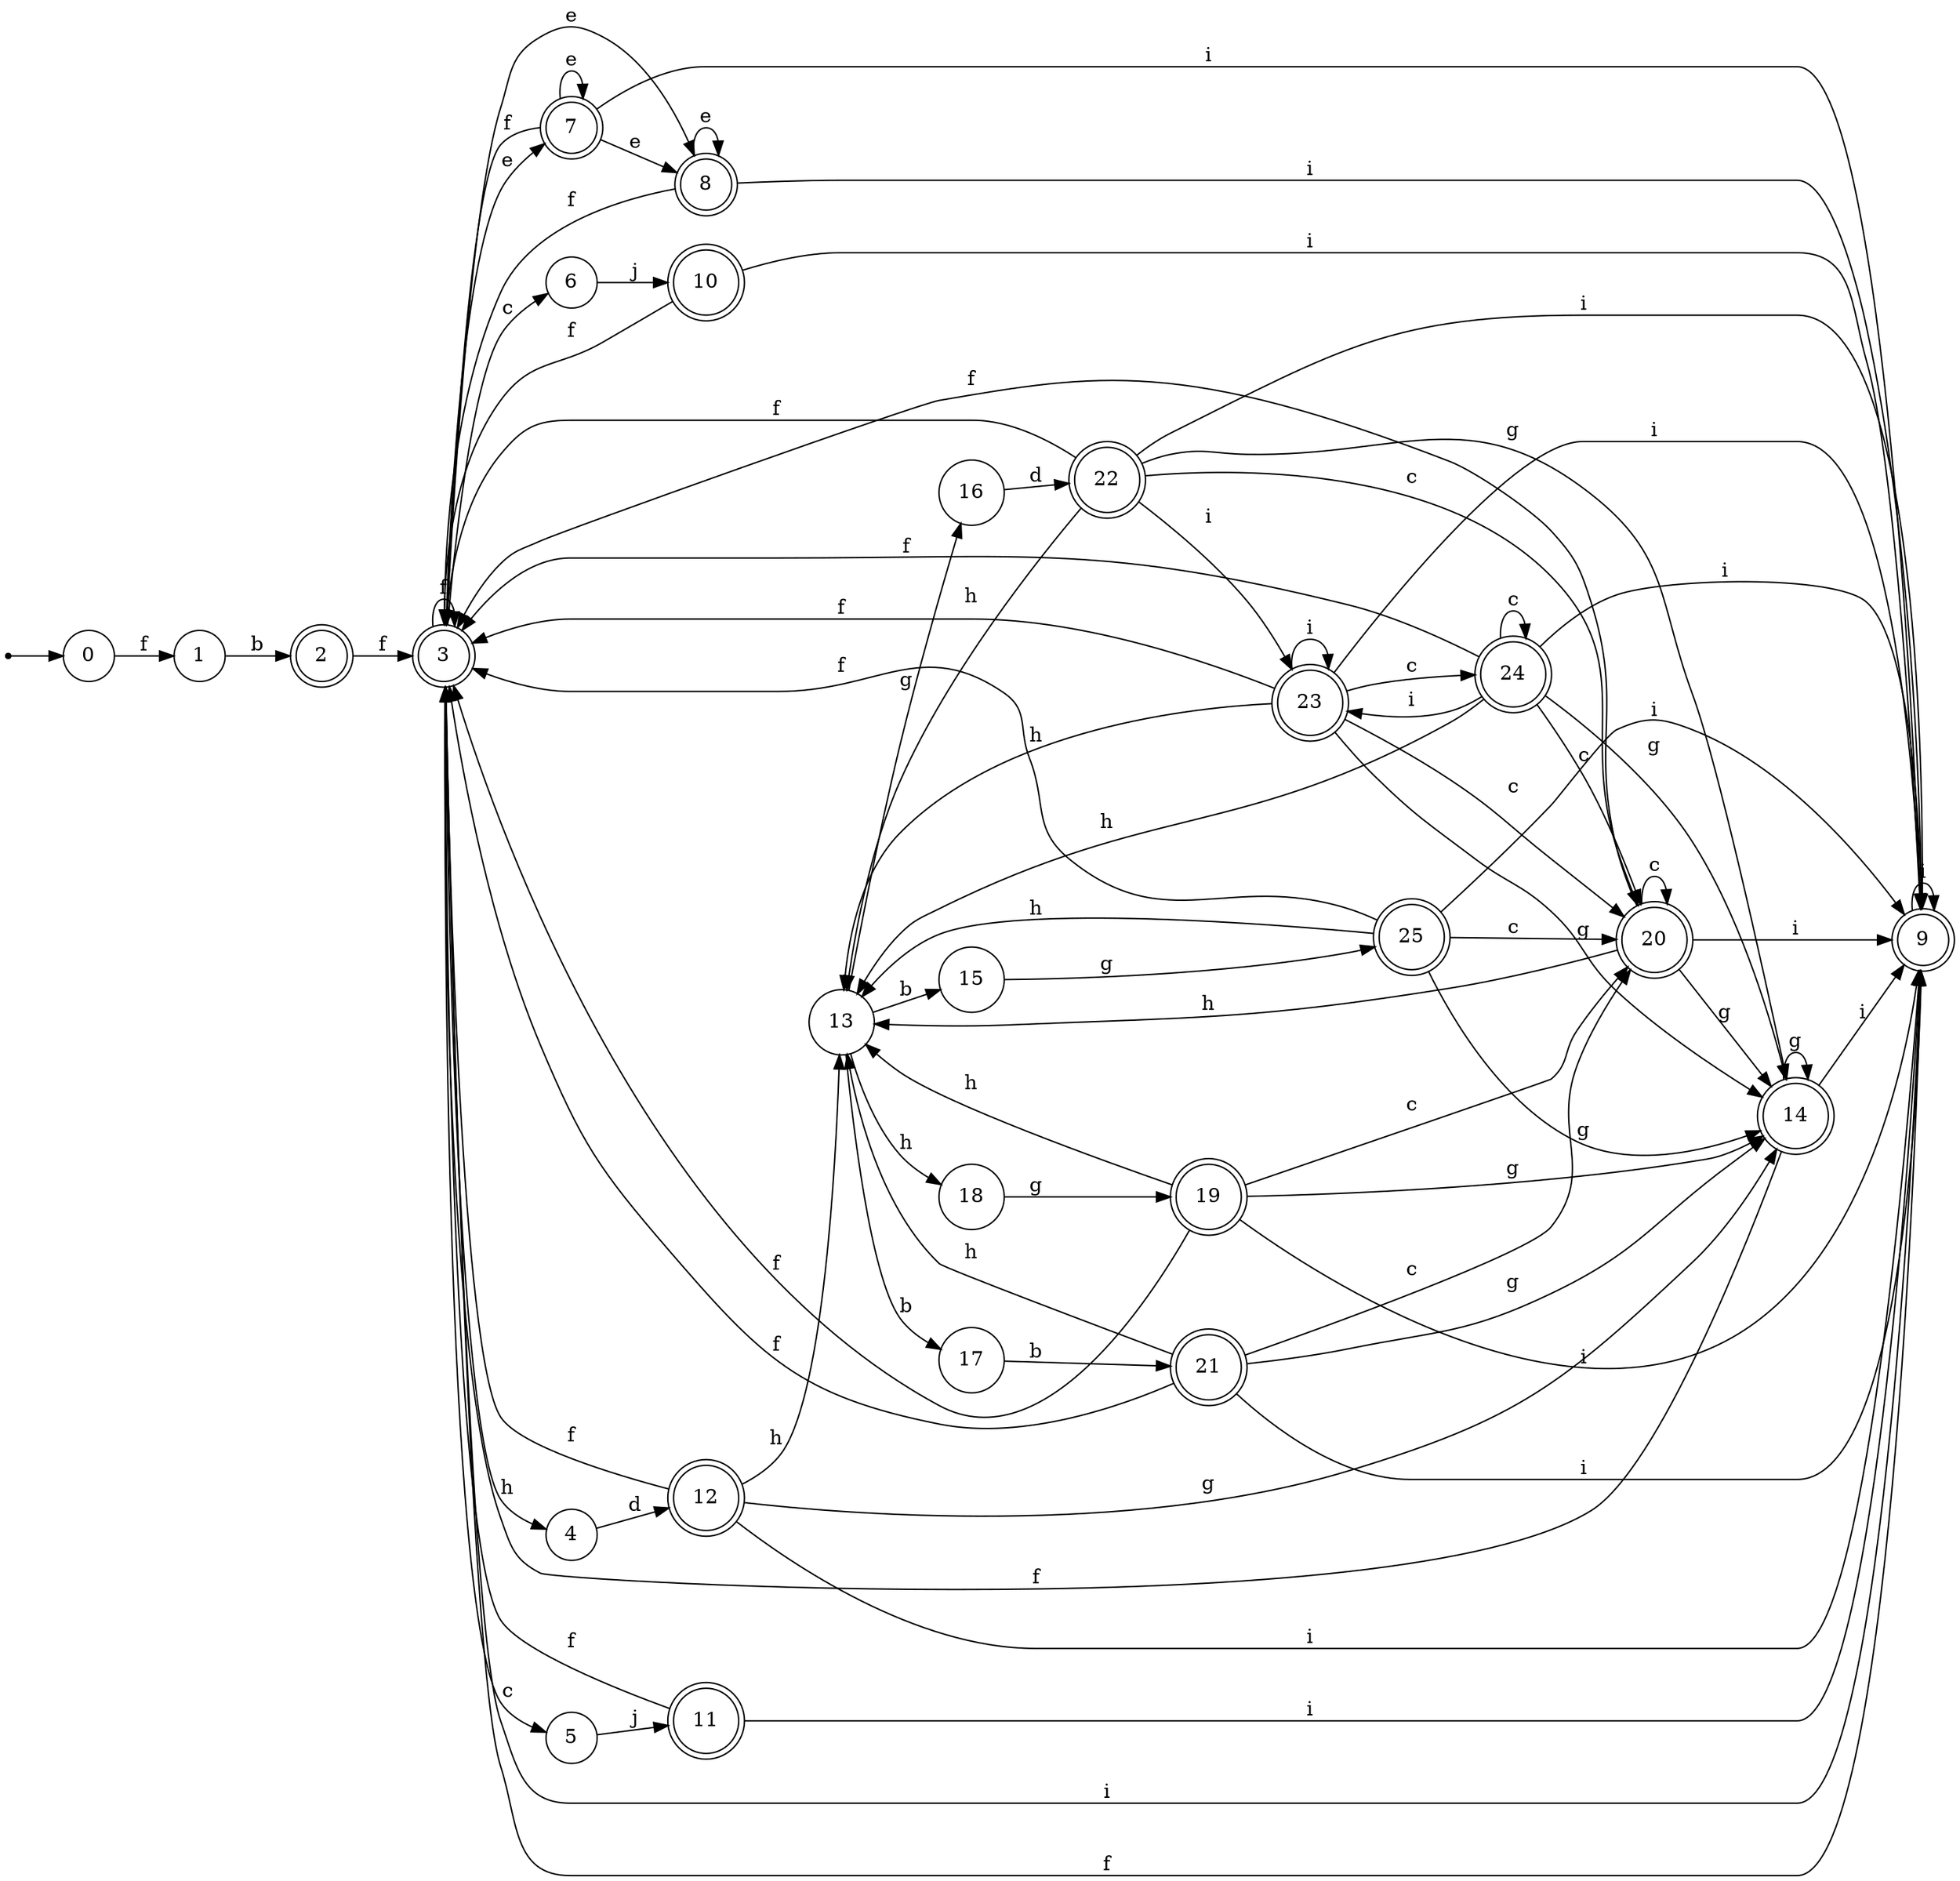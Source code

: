 digraph finite_state_machine {
rankdir=LR;
size="20,20";
node [shape = point]; "dummy0"
node [shape = circle]; "0";
"dummy0" -> "0";
node [shape = circle]; "1";
node [shape = doublecircle]; "2";node [shape = doublecircle]; "3";node [shape = circle]; "4";
node [shape = circle]; "5";
node [shape = circle]; "6";
node [shape = doublecircle]; "7";node [shape = doublecircle]; "8";node [shape = doublecircle]; "9";node [shape = doublecircle]; "10";node [shape = doublecircle]; "11";node [shape = doublecircle]; "12";node [shape = circle]; "13";
node [shape = doublecircle]; "14";node [shape = circle]; "15";
node [shape = circle]; "16";
node [shape = circle]; "17";
node [shape = circle]; "18";
node [shape = doublecircle]; "19";node [shape = doublecircle]; "20";node [shape = doublecircle]; "21";node [shape = doublecircle]; "22";node [shape = doublecircle]; "23";node [shape = doublecircle]; "24";node [shape = doublecircle]; "25";"0" -> "1" [label = "f"];
 "1" -> "2" [label = "b"];
 "2" -> "3" [label = "f"];
 "3" -> "3" [label = "f"];
 "3" -> "4" [label = "h"];
 "3" -> "5" [label = "c"];
 "3" -> "6" [label = "c"];
 "3" -> "8" [label = "e"];
 "3" -> "7" [label = "e"];
 "3" -> "9" [label = "i"];
 "9" -> "9" [label = "i"];
 "9" -> "3" [label = "f"];
 "8" -> "8" [label = "e"];
 "8" -> "3" [label = "f"];
 "8" -> "9" [label = "i"];
 "7" -> "8" [label = "e"];
 "7" -> "7" [label = "e"];
 "7" -> "3" [label = "f"];
 "7" -> "9" [label = "i"];
 "6" -> "10" [label = "j"];
 "10" -> "3" [label = "f"];
 "10" -> "9" [label = "i"];
 "5" -> "11" [label = "j"];
 "11" -> "3" [label = "f"];
 "11" -> "9" [label = "i"];
 "4" -> "12" [label = "d"];
 "12" -> "13" [label = "h"];
 "12" -> "14" [label = "g"];
 "12" -> "3" [label = "f"];
 "12" -> "9" [label = "i"];
 "14" -> "14" [label = "g"];
 "14" -> "3" [label = "f"];
 "14" -> "9" [label = "i"];
 "13" -> "17" [label = "b"];
 "13" -> "15" [label = "b"];
 "13" -> "16" [label = "g"];
 "13" -> "18" [label = "h"];
 "18" -> "19" [label = "g"];
 "19" -> "13" [label = "h"];
 "19" -> "20" [label = "c"];
 "19" -> "14" [label = "g"];
 "19" -> "3" [label = "f"];
 "19" -> "9" [label = "i"];
 "20" -> "20" [label = "c"];
 "20" -> "13" [label = "h"];
 "20" -> "14" [label = "g"];
 "20" -> "3" [label = "f"];
 "20" -> "9" [label = "i"];
 "17" -> "21" [label = "b"];
 "21" -> "13" [label = "h"];
 "21" -> "20" [label = "c"];
 "21" -> "14" [label = "g"];
 "21" -> "3" [label = "f"];
 "21" -> "9" [label = "i"];
 "16" -> "22" [label = "d"];
 "22" -> "9" [label = "i"];
 "22" -> "23" [label = "i"];
 "22" -> "13" [label = "h"];
 "22" -> "20" [label = "c"];
 "22" -> "14" [label = "g"];
 "22" -> "3" [label = "f"];
 "23" -> "9" [label = "i"];
 "23" -> "23" [label = "i"];
 "23" -> "24" [label = "c"];
 "23" -> "20" [label = "c"];
 "23" -> "13" [label = "h"];
 "23" -> "14" [label = "g"];
 "23" -> "3" [label = "f"];
 "24" -> "24" [label = "c"];
 "24" -> "20" [label = "c"];
 "24" -> "9" [label = "i"];
 "24" -> "23" [label = "i"];
 "24" -> "13" [label = "h"];
 "24" -> "14" [label = "g"];
 "24" -> "3" [label = "f"];
 "15" -> "25" [label = "g"];
 "25" -> "13" [label = "h"];
 "25" -> "20" [label = "c"];
 "25" -> "14" [label = "g"];
 "25" -> "3" [label = "f"];
 "25" -> "9" [label = "i"];
 }
